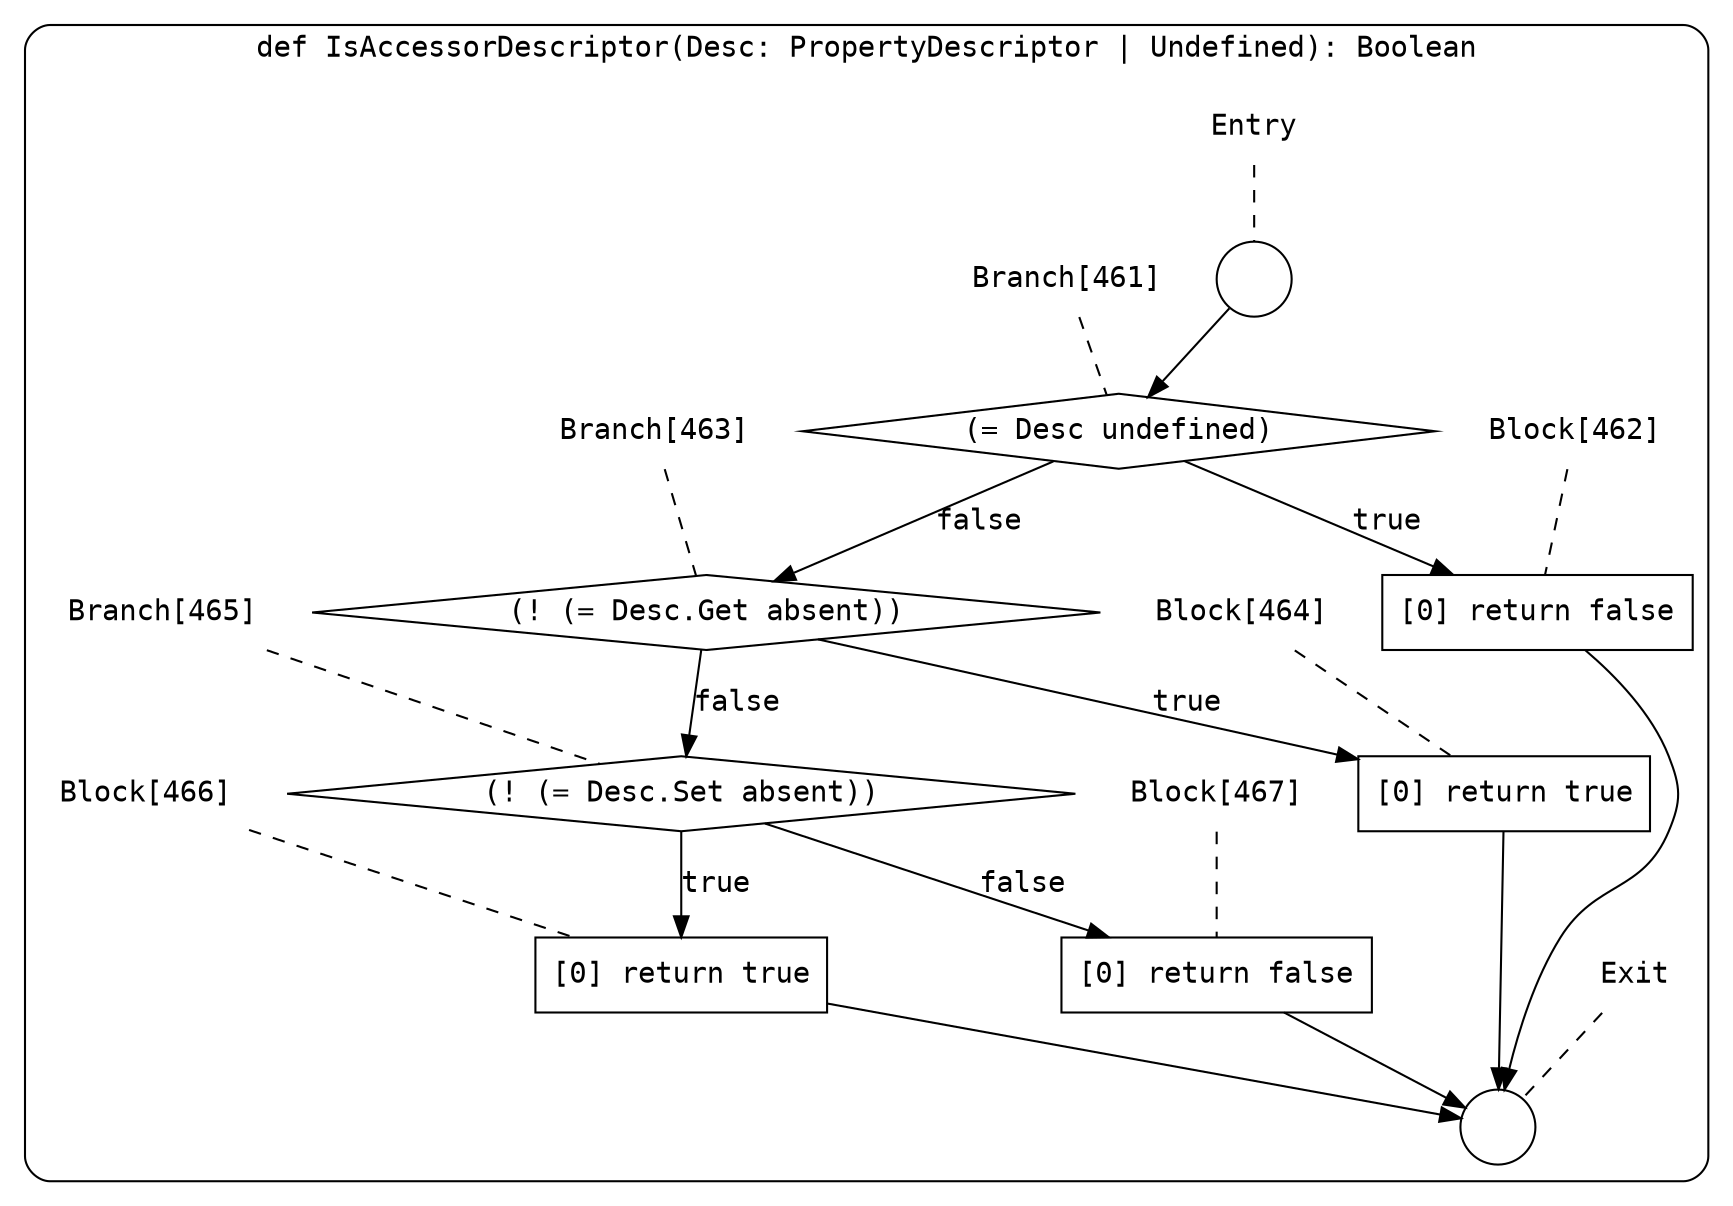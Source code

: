 digraph {
  graph [fontname = "Consolas"]
  node [fontname = "Consolas"]
  edge [fontname = "Consolas"]
  subgraph cluster67 {
    label = "def IsAccessorDescriptor(Desc: PropertyDescriptor | Undefined): Boolean"
    style = rounded
    cluster67_entry_name [shape=none, label=<<font color="black">Entry</font>>]
    cluster67_entry_name -> cluster67_entry [arrowhead=none, color="black", style=dashed]
    cluster67_entry [shape=circle label=" " color="black" fillcolor="white" style=filled]
    cluster67_entry -> node461 [color="black"]
    cluster67_exit_name [shape=none, label=<<font color="black">Exit</font>>]
    cluster67_exit_name -> cluster67_exit [arrowhead=none, color="black", style=dashed]
    cluster67_exit [shape=circle label=" " color="black" fillcolor="white" style=filled]
    node461_name [shape=none, label=<<font color="black">Branch[461]</font>>]
    node461_name -> node461 [arrowhead=none, color="black", style=dashed]
    node461 [shape=diamond, label=<<font color="black">(= Desc undefined)</font>> color="black" fillcolor="white", style=filled]
    node461 -> node462 [label=<<font color="black">true</font>> color="black"]
    node461 -> node463 [label=<<font color="black">false</font>> color="black"]
    node462_name [shape=none, label=<<font color="black">Block[462]</font>>]
    node462_name -> node462 [arrowhead=none, color="black", style=dashed]
    node462 [shape=box, label=<<font color="black">[0] return false<BR ALIGN="LEFT"/></font>> color="black" fillcolor="white", style=filled]
    node462 -> cluster67_exit [color="black"]
    node463_name [shape=none, label=<<font color="black">Branch[463]</font>>]
    node463_name -> node463 [arrowhead=none, color="black", style=dashed]
    node463 [shape=diamond, label=<<font color="black">(! (= Desc.Get absent))</font>> color="black" fillcolor="white", style=filled]
    node463 -> node464 [label=<<font color="black">true</font>> color="black"]
    node463 -> node465 [label=<<font color="black">false</font>> color="black"]
    node464_name [shape=none, label=<<font color="black">Block[464]</font>>]
    node464_name -> node464 [arrowhead=none, color="black", style=dashed]
    node464 [shape=box, label=<<font color="black">[0] return true<BR ALIGN="LEFT"/></font>> color="black" fillcolor="white", style=filled]
    node464 -> cluster67_exit [color="black"]
    node465_name [shape=none, label=<<font color="black">Branch[465]</font>>]
    node465_name -> node465 [arrowhead=none, color="black", style=dashed]
    node465 [shape=diamond, label=<<font color="black">(! (= Desc.Set absent))</font>> color="black" fillcolor="white", style=filled]
    node465 -> node466 [label=<<font color="black">true</font>> color="black"]
    node465 -> node467 [label=<<font color="black">false</font>> color="black"]
    node466_name [shape=none, label=<<font color="black">Block[466]</font>>]
    node466_name -> node466 [arrowhead=none, color="black", style=dashed]
    node466 [shape=box, label=<<font color="black">[0] return true<BR ALIGN="LEFT"/></font>> color="black" fillcolor="white", style=filled]
    node466 -> cluster67_exit [color="black"]
    node467_name [shape=none, label=<<font color="black">Block[467]</font>>]
    node467_name -> node467 [arrowhead=none, color="black", style=dashed]
    node467 [shape=box, label=<<font color="black">[0] return false<BR ALIGN="LEFT"/></font>> color="black" fillcolor="white", style=filled]
    node467 -> cluster67_exit [color="black"]
  }
}
